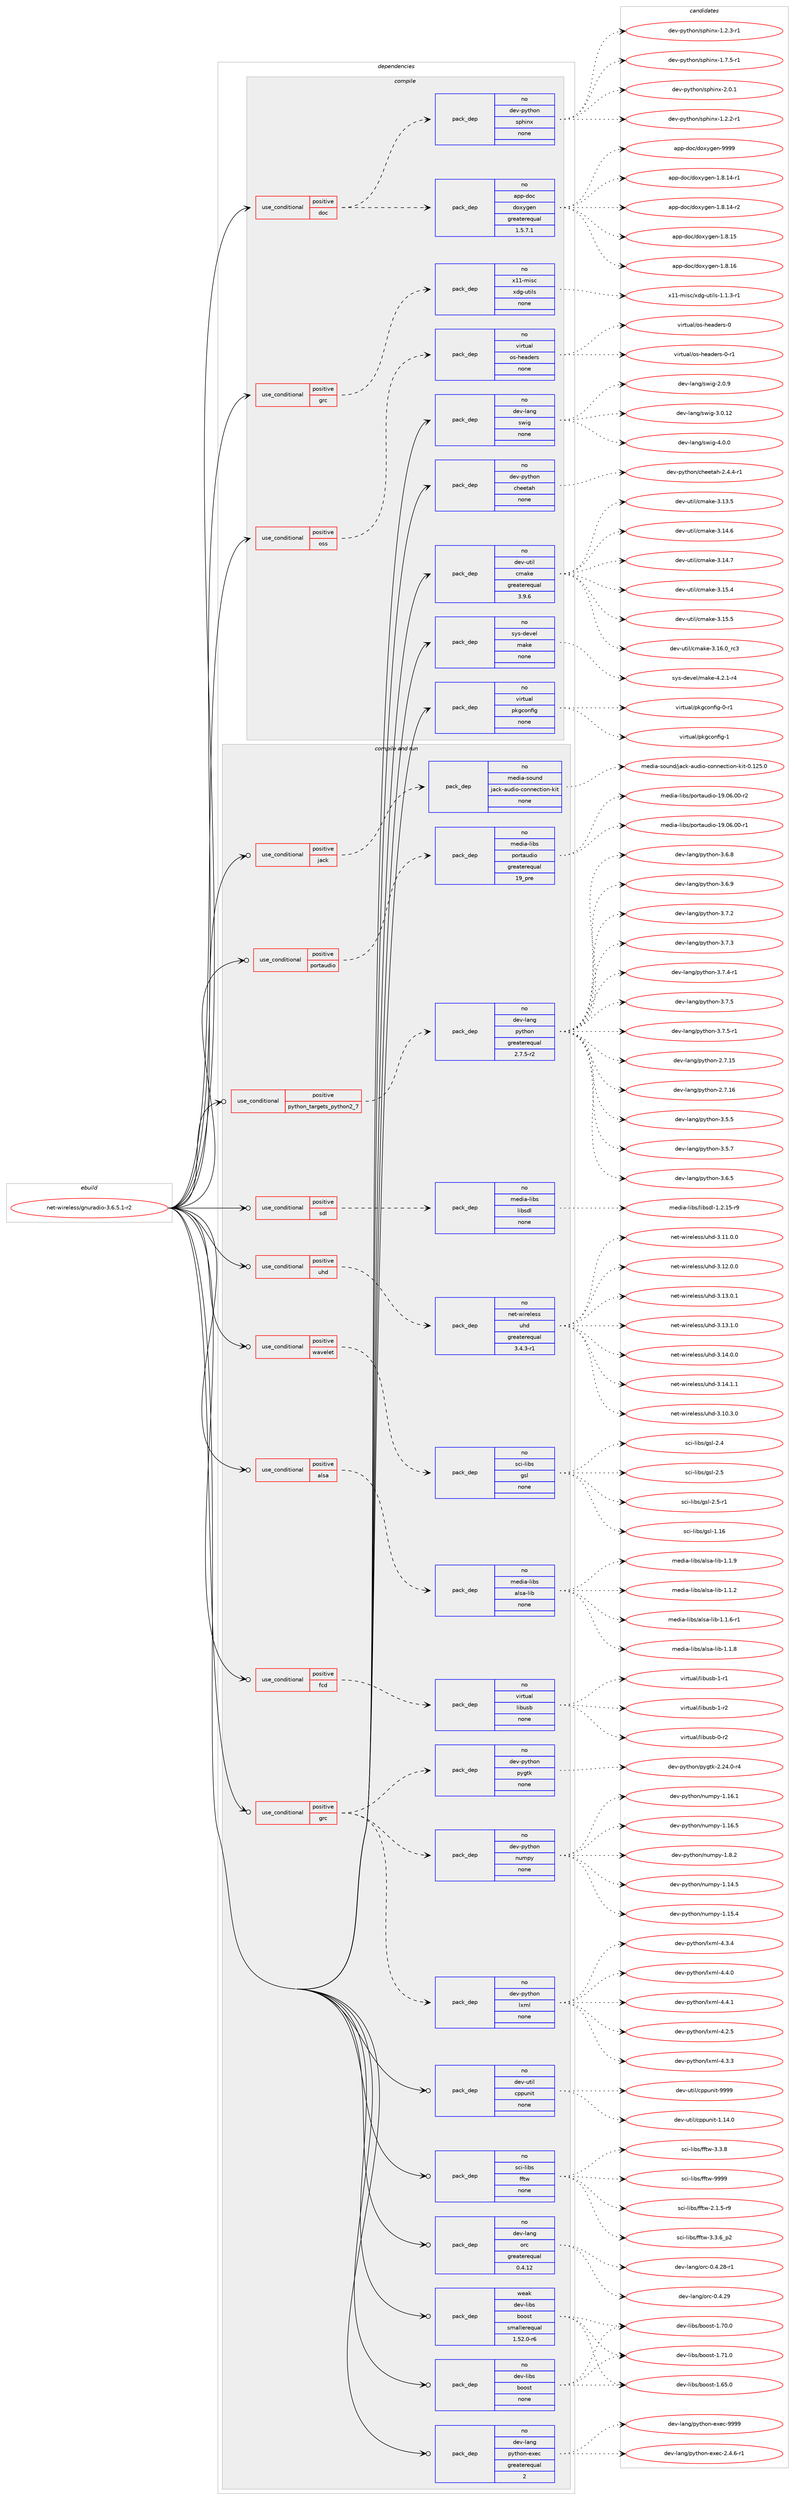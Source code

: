 digraph prolog {

# *************
# Graph options
# *************

newrank=true;
concentrate=true;
compound=true;
graph [rankdir=LR,fontname=Helvetica,fontsize=10,ranksep=1.5];#, ranksep=2.5, nodesep=0.2];
edge  [arrowhead=vee];
node  [fontname=Helvetica,fontsize=10];

# **********
# The ebuild
# **********

subgraph cluster_leftcol {
color=gray;
rank=same;
label=<<i>ebuild</i>>;
id [label="net-wireless/gnuradio-3.6.5.1-r2", color=red, width=4, href="../net-wireless/gnuradio-3.6.5.1-r2.svg"];
}

# ****************
# The dependencies
# ****************

subgraph cluster_midcol {
color=gray;
label=<<i>dependencies</i>>;
subgraph cluster_compile {
fillcolor="#eeeeee";
style=filled;
label=<<i>compile</i>>;
subgraph cond205879 {
dependency844081 [label=<<TABLE BORDER="0" CELLBORDER="1" CELLSPACING="0" CELLPADDING="4"><TR><TD ROWSPAN="3" CELLPADDING="10">use_conditional</TD></TR><TR><TD>positive</TD></TR><TR><TD>doc</TD></TR></TABLE>>, shape=none, color=red];
subgraph pack623292 {
dependency844082 [label=<<TABLE BORDER="0" CELLBORDER="1" CELLSPACING="0" CELLPADDING="4" WIDTH="220"><TR><TD ROWSPAN="6" CELLPADDING="30">pack_dep</TD></TR><TR><TD WIDTH="110">no</TD></TR><TR><TD>app-doc</TD></TR><TR><TD>doxygen</TD></TR><TR><TD>greaterequal</TD></TR><TR><TD>1.5.7.1</TD></TR></TABLE>>, shape=none, color=blue];
}
dependency844081:e -> dependency844082:w [weight=20,style="dashed",arrowhead="vee"];
subgraph pack623293 {
dependency844083 [label=<<TABLE BORDER="0" CELLBORDER="1" CELLSPACING="0" CELLPADDING="4" WIDTH="220"><TR><TD ROWSPAN="6" CELLPADDING="30">pack_dep</TD></TR><TR><TD WIDTH="110">no</TD></TR><TR><TD>dev-python</TD></TR><TR><TD>sphinx</TD></TR><TR><TD>none</TD></TR><TR><TD></TD></TR></TABLE>>, shape=none, color=blue];
}
dependency844081:e -> dependency844083:w [weight=20,style="dashed",arrowhead="vee"];
}
id:e -> dependency844081:w [weight=20,style="solid",arrowhead="vee"];
subgraph cond205880 {
dependency844084 [label=<<TABLE BORDER="0" CELLBORDER="1" CELLSPACING="0" CELLPADDING="4"><TR><TD ROWSPAN="3" CELLPADDING="10">use_conditional</TD></TR><TR><TD>positive</TD></TR><TR><TD>grc</TD></TR></TABLE>>, shape=none, color=red];
subgraph pack623294 {
dependency844085 [label=<<TABLE BORDER="0" CELLBORDER="1" CELLSPACING="0" CELLPADDING="4" WIDTH="220"><TR><TD ROWSPAN="6" CELLPADDING="30">pack_dep</TD></TR><TR><TD WIDTH="110">no</TD></TR><TR><TD>x11-misc</TD></TR><TR><TD>xdg-utils</TD></TR><TR><TD>none</TD></TR><TR><TD></TD></TR></TABLE>>, shape=none, color=blue];
}
dependency844084:e -> dependency844085:w [weight=20,style="dashed",arrowhead="vee"];
}
id:e -> dependency844084:w [weight=20,style="solid",arrowhead="vee"];
subgraph cond205881 {
dependency844086 [label=<<TABLE BORDER="0" CELLBORDER="1" CELLSPACING="0" CELLPADDING="4"><TR><TD ROWSPAN="3" CELLPADDING="10">use_conditional</TD></TR><TR><TD>positive</TD></TR><TR><TD>oss</TD></TR></TABLE>>, shape=none, color=red];
subgraph pack623295 {
dependency844087 [label=<<TABLE BORDER="0" CELLBORDER="1" CELLSPACING="0" CELLPADDING="4" WIDTH="220"><TR><TD ROWSPAN="6" CELLPADDING="30">pack_dep</TD></TR><TR><TD WIDTH="110">no</TD></TR><TR><TD>virtual</TD></TR><TR><TD>os-headers</TD></TR><TR><TD>none</TD></TR><TR><TD></TD></TR></TABLE>>, shape=none, color=blue];
}
dependency844086:e -> dependency844087:w [weight=20,style="dashed",arrowhead="vee"];
}
id:e -> dependency844086:w [weight=20,style="solid",arrowhead="vee"];
subgraph pack623296 {
dependency844088 [label=<<TABLE BORDER="0" CELLBORDER="1" CELLSPACING="0" CELLPADDING="4" WIDTH="220"><TR><TD ROWSPAN="6" CELLPADDING="30">pack_dep</TD></TR><TR><TD WIDTH="110">no</TD></TR><TR><TD>dev-lang</TD></TR><TR><TD>swig</TD></TR><TR><TD>none</TD></TR><TR><TD></TD></TR></TABLE>>, shape=none, color=blue];
}
id:e -> dependency844088:w [weight=20,style="solid",arrowhead="vee"];
subgraph pack623297 {
dependency844089 [label=<<TABLE BORDER="0" CELLBORDER="1" CELLSPACING="0" CELLPADDING="4" WIDTH="220"><TR><TD ROWSPAN="6" CELLPADDING="30">pack_dep</TD></TR><TR><TD WIDTH="110">no</TD></TR><TR><TD>dev-python</TD></TR><TR><TD>cheetah</TD></TR><TR><TD>none</TD></TR><TR><TD></TD></TR></TABLE>>, shape=none, color=blue];
}
id:e -> dependency844089:w [weight=20,style="solid",arrowhead="vee"];
subgraph pack623298 {
dependency844090 [label=<<TABLE BORDER="0" CELLBORDER="1" CELLSPACING="0" CELLPADDING="4" WIDTH="220"><TR><TD ROWSPAN="6" CELLPADDING="30">pack_dep</TD></TR><TR><TD WIDTH="110">no</TD></TR><TR><TD>dev-util</TD></TR><TR><TD>cmake</TD></TR><TR><TD>greaterequal</TD></TR><TR><TD>3.9.6</TD></TR></TABLE>>, shape=none, color=blue];
}
id:e -> dependency844090:w [weight=20,style="solid",arrowhead="vee"];
subgraph pack623299 {
dependency844091 [label=<<TABLE BORDER="0" CELLBORDER="1" CELLSPACING="0" CELLPADDING="4" WIDTH="220"><TR><TD ROWSPAN="6" CELLPADDING="30">pack_dep</TD></TR><TR><TD WIDTH="110">no</TD></TR><TR><TD>sys-devel</TD></TR><TR><TD>make</TD></TR><TR><TD>none</TD></TR><TR><TD></TD></TR></TABLE>>, shape=none, color=blue];
}
id:e -> dependency844091:w [weight=20,style="solid",arrowhead="vee"];
subgraph pack623300 {
dependency844092 [label=<<TABLE BORDER="0" CELLBORDER="1" CELLSPACING="0" CELLPADDING="4" WIDTH="220"><TR><TD ROWSPAN="6" CELLPADDING="30">pack_dep</TD></TR><TR><TD WIDTH="110">no</TD></TR><TR><TD>virtual</TD></TR><TR><TD>pkgconfig</TD></TR><TR><TD>none</TD></TR><TR><TD></TD></TR></TABLE>>, shape=none, color=blue];
}
id:e -> dependency844092:w [weight=20,style="solid",arrowhead="vee"];
}
subgraph cluster_compileandrun {
fillcolor="#eeeeee";
style=filled;
label=<<i>compile and run</i>>;
subgraph cond205882 {
dependency844093 [label=<<TABLE BORDER="0" CELLBORDER="1" CELLSPACING="0" CELLPADDING="4"><TR><TD ROWSPAN="3" CELLPADDING="10">use_conditional</TD></TR><TR><TD>positive</TD></TR><TR><TD>alsa</TD></TR></TABLE>>, shape=none, color=red];
subgraph pack623301 {
dependency844094 [label=<<TABLE BORDER="0" CELLBORDER="1" CELLSPACING="0" CELLPADDING="4" WIDTH="220"><TR><TD ROWSPAN="6" CELLPADDING="30">pack_dep</TD></TR><TR><TD WIDTH="110">no</TD></TR><TR><TD>media-libs</TD></TR><TR><TD>alsa-lib</TD></TR><TR><TD>none</TD></TR><TR><TD></TD></TR></TABLE>>, shape=none, color=blue];
}
dependency844093:e -> dependency844094:w [weight=20,style="dashed",arrowhead="vee"];
}
id:e -> dependency844093:w [weight=20,style="solid",arrowhead="odotvee"];
subgraph cond205883 {
dependency844095 [label=<<TABLE BORDER="0" CELLBORDER="1" CELLSPACING="0" CELLPADDING="4"><TR><TD ROWSPAN="3" CELLPADDING="10">use_conditional</TD></TR><TR><TD>positive</TD></TR><TR><TD>fcd</TD></TR></TABLE>>, shape=none, color=red];
subgraph pack623302 {
dependency844096 [label=<<TABLE BORDER="0" CELLBORDER="1" CELLSPACING="0" CELLPADDING="4" WIDTH="220"><TR><TD ROWSPAN="6" CELLPADDING="30">pack_dep</TD></TR><TR><TD WIDTH="110">no</TD></TR><TR><TD>virtual</TD></TR><TR><TD>libusb</TD></TR><TR><TD>none</TD></TR><TR><TD></TD></TR></TABLE>>, shape=none, color=blue];
}
dependency844095:e -> dependency844096:w [weight=20,style="dashed",arrowhead="vee"];
}
id:e -> dependency844095:w [weight=20,style="solid",arrowhead="odotvee"];
subgraph cond205884 {
dependency844097 [label=<<TABLE BORDER="0" CELLBORDER="1" CELLSPACING="0" CELLPADDING="4"><TR><TD ROWSPAN="3" CELLPADDING="10">use_conditional</TD></TR><TR><TD>positive</TD></TR><TR><TD>grc</TD></TR></TABLE>>, shape=none, color=red];
subgraph pack623303 {
dependency844098 [label=<<TABLE BORDER="0" CELLBORDER="1" CELLSPACING="0" CELLPADDING="4" WIDTH="220"><TR><TD ROWSPAN="6" CELLPADDING="30">pack_dep</TD></TR><TR><TD WIDTH="110">no</TD></TR><TR><TD>dev-python</TD></TR><TR><TD>lxml</TD></TR><TR><TD>none</TD></TR><TR><TD></TD></TR></TABLE>>, shape=none, color=blue];
}
dependency844097:e -> dependency844098:w [weight=20,style="dashed",arrowhead="vee"];
subgraph pack623304 {
dependency844099 [label=<<TABLE BORDER="0" CELLBORDER="1" CELLSPACING="0" CELLPADDING="4" WIDTH="220"><TR><TD ROWSPAN="6" CELLPADDING="30">pack_dep</TD></TR><TR><TD WIDTH="110">no</TD></TR><TR><TD>dev-python</TD></TR><TR><TD>numpy</TD></TR><TR><TD>none</TD></TR><TR><TD></TD></TR></TABLE>>, shape=none, color=blue];
}
dependency844097:e -> dependency844099:w [weight=20,style="dashed",arrowhead="vee"];
subgraph pack623305 {
dependency844100 [label=<<TABLE BORDER="0" CELLBORDER="1" CELLSPACING="0" CELLPADDING="4" WIDTH="220"><TR><TD ROWSPAN="6" CELLPADDING="30">pack_dep</TD></TR><TR><TD WIDTH="110">no</TD></TR><TR><TD>dev-python</TD></TR><TR><TD>pygtk</TD></TR><TR><TD>none</TD></TR><TR><TD></TD></TR></TABLE>>, shape=none, color=blue];
}
dependency844097:e -> dependency844100:w [weight=20,style="dashed",arrowhead="vee"];
}
id:e -> dependency844097:w [weight=20,style="solid",arrowhead="odotvee"];
subgraph cond205885 {
dependency844101 [label=<<TABLE BORDER="0" CELLBORDER="1" CELLSPACING="0" CELLPADDING="4"><TR><TD ROWSPAN="3" CELLPADDING="10">use_conditional</TD></TR><TR><TD>positive</TD></TR><TR><TD>jack</TD></TR></TABLE>>, shape=none, color=red];
subgraph pack623306 {
dependency844102 [label=<<TABLE BORDER="0" CELLBORDER="1" CELLSPACING="0" CELLPADDING="4" WIDTH="220"><TR><TD ROWSPAN="6" CELLPADDING="30">pack_dep</TD></TR><TR><TD WIDTH="110">no</TD></TR><TR><TD>media-sound</TD></TR><TR><TD>jack-audio-connection-kit</TD></TR><TR><TD>none</TD></TR><TR><TD></TD></TR></TABLE>>, shape=none, color=blue];
}
dependency844101:e -> dependency844102:w [weight=20,style="dashed",arrowhead="vee"];
}
id:e -> dependency844101:w [weight=20,style="solid",arrowhead="odotvee"];
subgraph cond205886 {
dependency844103 [label=<<TABLE BORDER="0" CELLBORDER="1" CELLSPACING="0" CELLPADDING="4"><TR><TD ROWSPAN="3" CELLPADDING="10">use_conditional</TD></TR><TR><TD>positive</TD></TR><TR><TD>portaudio</TD></TR></TABLE>>, shape=none, color=red];
subgraph pack623307 {
dependency844104 [label=<<TABLE BORDER="0" CELLBORDER="1" CELLSPACING="0" CELLPADDING="4" WIDTH="220"><TR><TD ROWSPAN="6" CELLPADDING="30">pack_dep</TD></TR><TR><TD WIDTH="110">no</TD></TR><TR><TD>media-libs</TD></TR><TR><TD>portaudio</TD></TR><TR><TD>greaterequal</TD></TR><TR><TD>19_pre</TD></TR></TABLE>>, shape=none, color=blue];
}
dependency844103:e -> dependency844104:w [weight=20,style="dashed",arrowhead="vee"];
}
id:e -> dependency844103:w [weight=20,style="solid",arrowhead="odotvee"];
subgraph cond205887 {
dependency844105 [label=<<TABLE BORDER="0" CELLBORDER="1" CELLSPACING="0" CELLPADDING="4"><TR><TD ROWSPAN="3" CELLPADDING="10">use_conditional</TD></TR><TR><TD>positive</TD></TR><TR><TD>python_targets_python2_7</TD></TR></TABLE>>, shape=none, color=red];
subgraph pack623308 {
dependency844106 [label=<<TABLE BORDER="0" CELLBORDER="1" CELLSPACING="0" CELLPADDING="4" WIDTH="220"><TR><TD ROWSPAN="6" CELLPADDING="30">pack_dep</TD></TR><TR><TD WIDTH="110">no</TD></TR><TR><TD>dev-lang</TD></TR><TR><TD>python</TD></TR><TR><TD>greaterequal</TD></TR><TR><TD>2.7.5-r2</TD></TR></TABLE>>, shape=none, color=blue];
}
dependency844105:e -> dependency844106:w [weight=20,style="dashed",arrowhead="vee"];
}
id:e -> dependency844105:w [weight=20,style="solid",arrowhead="odotvee"];
subgraph cond205888 {
dependency844107 [label=<<TABLE BORDER="0" CELLBORDER="1" CELLSPACING="0" CELLPADDING="4"><TR><TD ROWSPAN="3" CELLPADDING="10">use_conditional</TD></TR><TR><TD>positive</TD></TR><TR><TD>sdl</TD></TR></TABLE>>, shape=none, color=red];
subgraph pack623309 {
dependency844108 [label=<<TABLE BORDER="0" CELLBORDER="1" CELLSPACING="0" CELLPADDING="4" WIDTH="220"><TR><TD ROWSPAN="6" CELLPADDING="30">pack_dep</TD></TR><TR><TD WIDTH="110">no</TD></TR><TR><TD>media-libs</TD></TR><TR><TD>libsdl</TD></TR><TR><TD>none</TD></TR><TR><TD></TD></TR></TABLE>>, shape=none, color=blue];
}
dependency844107:e -> dependency844108:w [weight=20,style="dashed",arrowhead="vee"];
}
id:e -> dependency844107:w [weight=20,style="solid",arrowhead="odotvee"];
subgraph cond205889 {
dependency844109 [label=<<TABLE BORDER="0" CELLBORDER="1" CELLSPACING="0" CELLPADDING="4"><TR><TD ROWSPAN="3" CELLPADDING="10">use_conditional</TD></TR><TR><TD>positive</TD></TR><TR><TD>uhd</TD></TR></TABLE>>, shape=none, color=red];
subgraph pack623310 {
dependency844110 [label=<<TABLE BORDER="0" CELLBORDER="1" CELLSPACING="0" CELLPADDING="4" WIDTH="220"><TR><TD ROWSPAN="6" CELLPADDING="30">pack_dep</TD></TR><TR><TD WIDTH="110">no</TD></TR><TR><TD>net-wireless</TD></TR><TR><TD>uhd</TD></TR><TR><TD>greaterequal</TD></TR><TR><TD>3.4.3-r1</TD></TR></TABLE>>, shape=none, color=blue];
}
dependency844109:e -> dependency844110:w [weight=20,style="dashed",arrowhead="vee"];
}
id:e -> dependency844109:w [weight=20,style="solid",arrowhead="odotvee"];
subgraph cond205890 {
dependency844111 [label=<<TABLE BORDER="0" CELLBORDER="1" CELLSPACING="0" CELLPADDING="4"><TR><TD ROWSPAN="3" CELLPADDING="10">use_conditional</TD></TR><TR><TD>positive</TD></TR><TR><TD>wavelet</TD></TR></TABLE>>, shape=none, color=red];
subgraph pack623311 {
dependency844112 [label=<<TABLE BORDER="0" CELLBORDER="1" CELLSPACING="0" CELLPADDING="4" WIDTH="220"><TR><TD ROWSPAN="6" CELLPADDING="30">pack_dep</TD></TR><TR><TD WIDTH="110">no</TD></TR><TR><TD>sci-libs</TD></TR><TR><TD>gsl</TD></TR><TR><TD>none</TD></TR><TR><TD></TD></TR></TABLE>>, shape=none, color=blue];
}
dependency844111:e -> dependency844112:w [weight=20,style="dashed",arrowhead="vee"];
}
id:e -> dependency844111:w [weight=20,style="solid",arrowhead="odotvee"];
subgraph pack623312 {
dependency844113 [label=<<TABLE BORDER="0" CELLBORDER="1" CELLSPACING="0" CELLPADDING="4" WIDTH="220"><TR><TD ROWSPAN="6" CELLPADDING="30">pack_dep</TD></TR><TR><TD WIDTH="110">no</TD></TR><TR><TD>dev-lang</TD></TR><TR><TD>orc</TD></TR><TR><TD>greaterequal</TD></TR><TR><TD>0.4.12</TD></TR></TABLE>>, shape=none, color=blue];
}
id:e -> dependency844113:w [weight=20,style="solid",arrowhead="odotvee"];
subgraph pack623313 {
dependency844114 [label=<<TABLE BORDER="0" CELLBORDER="1" CELLSPACING="0" CELLPADDING="4" WIDTH="220"><TR><TD ROWSPAN="6" CELLPADDING="30">pack_dep</TD></TR><TR><TD WIDTH="110">no</TD></TR><TR><TD>dev-lang</TD></TR><TR><TD>python-exec</TD></TR><TR><TD>greaterequal</TD></TR><TR><TD>2</TD></TR></TABLE>>, shape=none, color=blue];
}
id:e -> dependency844114:w [weight=20,style="solid",arrowhead="odotvee"];
subgraph pack623314 {
dependency844115 [label=<<TABLE BORDER="0" CELLBORDER="1" CELLSPACING="0" CELLPADDING="4" WIDTH="220"><TR><TD ROWSPAN="6" CELLPADDING="30">pack_dep</TD></TR><TR><TD WIDTH="110">no</TD></TR><TR><TD>dev-libs</TD></TR><TR><TD>boost</TD></TR><TR><TD>none</TD></TR><TR><TD></TD></TR></TABLE>>, shape=none, color=blue];
}
id:e -> dependency844115:w [weight=20,style="solid",arrowhead="odotvee"];
subgraph pack623315 {
dependency844116 [label=<<TABLE BORDER="0" CELLBORDER="1" CELLSPACING="0" CELLPADDING="4" WIDTH="220"><TR><TD ROWSPAN="6" CELLPADDING="30">pack_dep</TD></TR><TR><TD WIDTH="110">no</TD></TR><TR><TD>dev-util</TD></TR><TR><TD>cppunit</TD></TR><TR><TD>none</TD></TR><TR><TD></TD></TR></TABLE>>, shape=none, color=blue];
}
id:e -> dependency844116:w [weight=20,style="solid",arrowhead="odotvee"];
subgraph pack623316 {
dependency844117 [label=<<TABLE BORDER="0" CELLBORDER="1" CELLSPACING="0" CELLPADDING="4" WIDTH="220"><TR><TD ROWSPAN="6" CELLPADDING="30">pack_dep</TD></TR><TR><TD WIDTH="110">no</TD></TR><TR><TD>sci-libs</TD></TR><TR><TD>fftw</TD></TR><TR><TD>none</TD></TR><TR><TD></TD></TR></TABLE>>, shape=none, color=blue];
}
id:e -> dependency844117:w [weight=20,style="solid",arrowhead="odotvee"];
subgraph pack623317 {
dependency844118 [label=<<TABLE BORDER="0" CELLBORDER="1" CELLSPACING="0" CELLPADDING="4" WIDTH="220"><TR><TD ROWSPAN="6" CELLPADDING="30">pack_dep</TD></TR><TR><TD WIDTH="110">weak</TD></TR><TR><TD>dev-libs</TD></TR><TR><TD>boost</TD></TR><TR><TD>smallerequal</TD></TR><TR><TD>1.52.0-r6</TD></TR></TABLE>>, shape=none, color=blue];
}
id:e -> dependency844118:w [weight=20,style="solid",arrowhead="odotvee"];
}
subgraph cluster_run {
fillcolor="#eeeeee";
style=filled;
label=<<i>run</i>>;
}
}

# **************
# The candidates
# **************

subgraph cluster_choices {
rank=same;
color=gray;
label=<<i>candidates</i>>;

subgraph choice623292 {
color=black;
nodesep=1;
choice97112112451001119947100111120121103101110454946564649524511449 [label="app-doc/doxygen-1.8.14-r1", color=red, width=4,href="../app-doc/doxygen-1.8.14-r1.svg"];
choice97112112451001119947100111120121103101110454946564649524511450 [label="app-doc/doxygen-1.8.14-r2", color=red, width=4,href="../app-doc/doxygen-1.8.14-r2.svg"];
choice9711211245100111994710011112012110310111045494656464953 [label="app-doc/doxygen-1.8.15", color=red, width=4,href="../app-doc/doxygen-1.8.15.svg"];
choice9711211245100111994710011112012110310111045494656464954 [label="app-doc/doxygen-1.8.16", color=red, width=4,href="../app-doc/doxygen-1.8.16.svg"];
choice971121124510011199471001111201211031011104557575757 [label="app-doc/doxygen-9999", color=red, width=4,href="../app-doc/doxygen-9999.svg"];
dependency844082:e -> choice97112112451001119947100111120121103101110454946564649524511449:w [style=dotted,weight="100"];
dependency844082:e -> choice97112112451001119947100111120121103101110454946564649524511450:w [style=dotted,weight="100"];
dependency844082:e -> choice9711211245100111994710011112012110310111045494656464953:w [style=dotted,weight="100"];
dependency844082:e -> choice9711211245100111994710011112012110310111045494656464954:w [style=dotted,weight="100"];
dependency844082:e -> choice971121124510011199471001111201211031011104557575757:w [style=dotted,weight="100"];
}
subgraph choice623293 {
color=black;
nodesep=1;
choice10010111845112121116104111110471151121041051101204549465046504511449 [label="dev-python/sphinx-1.2.2-r1", color=red, width=4,href="../dev-python/sphinx-1.2.2-r1.svg"];
choice10010111845112121116104111110471151121041051101204549465046514511449 [label="dev-python/sphinx-1.2.3-r1", color=red, width=4,href="../dev-python/sphinx-1.2.3-r1.svg"];
choice10010111845112121116104111110471151121041051101204549465546534511449 [label="dev-python/sphinx-1.7.5-r1", color=red, width=4,href="../dev-python/sphinx-1.7.5-r1.svg"];
choice1001011184511212111610411111047115112104105110120455046484649 [label="dev-python/sphinx-2.0.1", color=red, width=4,href="../dev-python/sphinx-2.0.1.svg"];
dependency844083:e -> choice10010111845112121116104111110471151121041051101204549465046504511449:w [style=dotted,weight="100"];
dependency844083:e -> choice10010111845112121116104111110471151121041051101204549465046514511449:w [style=dotted,weight="100"];
dependency844083:e -> choice10010111845112121116104111110471151121041051101204549465546534511449:w [style=dotted,weight="100"];
dependency844083:e -> choice1001011184511212111610411111047115112104105110120455046484649:w [style=dotted,weight="100"];
}
subgraph choice623294 {
color=black;
nodesep=1;
choice1204949451091051159947120100103451171161051081154549464946514511449 [label="x11-misc/xdg-utils-1.1.3-r1", color=red, width=4,href="../x11-misc/xdg-utils-1.1.3-r1.svg"];
dependency844085:e -> choice1204949451091051159947120100103451171161051081154549464946514511449:w [style=dotted,weight="100"];
}
subgraph choice623295 {
color=black;
nodesep=1;
choice118105114116117971084711111545104101971001011141154548 [label="virtual/os-headers-0", color=red, width=4,href="../virtual/os-headers-0.svg"];
choice1181051141161179710847111115451041019710010111411545484511449 [label="virtual/os-headers-0-r1", color=red, width=4,href="../virtual/os-headers-0-r1.svg"];
dependency844087:e -> choice118105114116117971084711111545104101971001011141154548:w [style=dotted,weight="100"];
dependency844087:e -> choice1181051141161179710847111115451041019710010111411545484511449:w [style=dotted,weight="100"];
}
subgraph choice623296 {
color=black;
nodesep=1;
choice100101118451089711010347115119105103455046484657 [label="dev-lang/swig-2.0.9", color=red, width=4,href="../dev-lang/swig-2.0.9.svg"];
choice10010111845108971101034711511910510345514648464950 [label="dev-lang/swig-3.0.12", color=red, width=4,href="../dev-lang/swig-3.0.12.svg"];
choice100101118451089711010347115119105103455246484648 [label="dev-lang/swig-4.0.0", color=red, width=4,href="../dev-lang/swig-4.0.0.svg"];
dependency844088:e -> choice100101118451089711010347115119105103455046484657:w [style=dotted,weight="100"];
dependency844088:e -> choice10010111845108971101034711511910510345514648464950:w [style=dotted,weight="100"];
dependency844088:e -> choice100101118451089711010347115119105103455246484648:w [style=dotted,weight="100"];
}
subgraph choice623297 {
color=black;
nodesep=1;
choice100101118451121211161041111104799104101101116971044550465246524511449 [label="dev-python/cheetah-2.4.4-r1", color=red, width=4,href="../dev-python/cheetah-2.4.4-r1.svg"];
dependency844089:e -> choice100101118451121211161041111104799104101101116971044550465246524511449:w [style=dotted,weight="100"];
}
subgraph choice623298 {
color=black;
nodesep=1;
choice1001011184511711610510847991099710710145514649514653 [label="dev-util/cmake-3.13.5", color=red, width=4,href="../dev-util/cmake-3.13.5.svg"];
choice1001011184511711610510847991099710710145514649524654 [label="dev-util/cmake-3.14.6", color=red, width=4,href="../dev-util/cmake-3.14.6.svg"];
choice1001011184511711610510847991099710710145514649524655 [label="dev-util/cmake-3.14.7", color=red, width=4,href="../dev-util/cmake-3.14.7.svg"];
choice1001011184511711610510847991099710710145514649534652 [label="dev-util/cmake-3.15.4", color=red, width=4,href="../dev-util/cmake-3.15.4.svg"];
choice1001011184511711610510847991099710710145514649534653 [label="dev-util/cmake-3.15.5", color=red, width=4,href="../dev-util/cmake-3.15.5.svg"];
choice1001011184511711610510847991099710710145514649544648951149951 [label="dev-util/cmake-3.16.0_rc3", color=red, width=4,href="../dev-util/cmake-3.16.0_rc3.svg"];
dependency844090:e -> choice1001011184511711610510847991099710710145514649514653:w [style=dotted,weight="100"];
dependency844090:e -> choice1001011184511711610510847991099710710145514649524654:w [style=dotted,weight="100"];
dependency844090:e -> choice1001011184511711610510847991099710710145514649524655:w [style=dotted,weight="100"];
dependency844090:e -> choice1001011184511711610510847991099710710145514649534652:w [style=dotted,weight="100"];
dependency844090:e -> choice1001011184511711610510847991099710710145514649534653:w [style=dotted,weight="100"];
dependency844090:e -> choice1001011184511711610510847991099710710145514649544648951149951:w [style=dotted,weight="100"];
}
subgraph choice623299 {
color=black;
nodesep=1;
choice1151211154510010111810110847109971071014552465046494511452 [label="sys-devel/make-4.2.1-r4", color=red, width=4,href="../sys-devel/make-4.2.1-r4.svg"];
dependency844091:e -> choice1151211154510010111810110847109971071014552465046494511452:w [style=dotted,weight="100"];
}
subgraph choice623300 {
color=black;
nodesep=1;
choice11810511411611797108471121071039911111010210510345484511449 [label="virtual/pkgconfig-0-r1", color=red, width=4,href="../virtual/pkgconfig-0-r1.svg"];
choice1181051141161179710847112107103991111101021051034549 [label="virtual/pkgconfig-1", color=red, width=4,href="../virtual/pkgconfig-1.svg"];
dependency844092:e -> choice11810511411611797108471121071039911111010210510345484511449:w [style=dotted,weight="100"];
dependency844092:e -> choice1181051141161179710847112107103991111101021051034549:w [style=dotted,weight="100"];
}
subgraph choice623301 {
color=black;
nodesep=1;
choice1091011001059745108105981154797108115974510810598454946494650 [label="media-libs/alsa-lib-1.1.2", color=red, width=4,href="../media-libs/alsa-lib-1.1.2.svg"];
choice10910110010597451081059811547971081159745108105984549464946544511449 [label="media-libs/alsa-lib-1.1.6-r1", color=red, width=4,href="../media-libs/alsa-lib-1.1.6-r1.svg"];
choice1091011001059745108105981154797108115974510810598454946494656 [label="media-libs/alsa-lib-1.1.8", color=red, width=4,href="../media-libs/alsa-lib-1.1.8.svg"];
choice1091011001059745108105981154797108115974510810598454946494657 [label="media-libs/alsa-lib-1.1.9", color=red, width=4,href="../media-libs/alsa-lib-1.1.9.svg"];
dependency844094:e -> choice1091011001059745108105981154797108115974510810598454946494650:w [style=dotted,weight="100"];
dependency844094:e -> choice10910110010597451081059811547971081159745108105984549464946544511449:w [style=dotted,weight="100"];
dependency844094:e -> choice1091011001059745108105981154797108115974510810598454946494656:w [style=dotted,weight="100"];
dependency844094:e -> choice1091011001059745108105981154797108115974510810598454946494657:w [style=dotted,weight="100"];
}
subgraph choice623302 {
color=black;
nodesep=1;
choice1181051141161179710847108105981171159845484511450 [label="virtual/libusb-0-r2", color=red, width=4,href="../virtual/libusb-0-r2.svg"];
choice1181051141161179710847108105981171159845494511449 [label="virtual/libusb-1-r1", color=red, width=4,href="../virtual/libusb-1-r1.svg"];
choice1181051141161179710847108105981171159845494511450 [label="virtual/libusb-1-r2", color=red, width=4,href="../virtual/libusb-1-r2.svg"];
dependency844096:e -> choice1181051141161179710847108105981171159845484511450:w [style=dotted,weight="100"];
dependency844096:e -> choice1181051141161179710847108105981171159845494511449:w [style=dotted,weight="100"];
dependency844096:e -> choice1181051141161179710847108105981171159845494511450:w [style=dotted,weight="100"];
}
subgraph choice623303 {
color=black;
nodesep=1;
choice1001011184511212111610411111047108120109108455246504653 [label="dev-python/lxml-4.2.5", color=red, width=4,href="../dev-python/lxml-4.2.5.svg"];
choice1001011184511212111610411111047108120109108455246514651 [label="dev-python/lxml-4.3.3", color=red, width=4,href="../dev-python/lxml-4.3.3.svg"];
choice1001011184511212111610411111047108120109108455246514652 [label="dev-python/lxml-4.3.4", color=red, width=4,href="../dev-python/lxml-4.3.4.svg"];
choice1001011184511212111610411111047108120109108455246524648 [label="dev-python/lxml-4.4.0", color=red, width=4,href="../dev-python/lxml-4.4.0.svg"];
choice1001011184511212111610411111047108120109108455246524649 [label="dev-python/lxml-4.4.1", color=red, width=4,href="../dev-python/lxml-4.4.1.svg"];
dependency844098:e -> choice1001011184511212111610411111047108120109108455246504653:w [style=dotted,weight="100"];
dependency844098:e -> choice1001011184511212111610411111047108120109108455246514651:w [style=dotted,weight="100"];
dependency844098:e -> choice1001011184511212111610411111047108120109108455246514652:w [style=dotted,weight="100"];
dependency844098:e -> choice1001011184511212111610411111047108120109108455246524648:w [style=dotted,weight="100"];
dependency844098:e -> choice1001011184511212111610411111047108120109108455246524649:w [style=dotted,weight="100"];
}
subgraph choice623304 {
color=black;
nodesep=1;
choice100101118451121211161041111104711011710911212145494649524653 [label="dev-python/numpy-1.14.5", color=red, width=4,href="../dev-python/numpy-1.14.5.svg"];
choice100101118451121211161041111104711011710911212145494649534652 [label="dev-python/numpy-1.15.4", color=red, width=4,href="../dev-python/numpy-1.15.4.svg"];
choice100101118451121211161041111104711011710911212145494649544649 [label="dev-python/numpy-1.16.1", color=red, width=4,href="../dev-python/numpy-1.16.1.svg"];
choice100101118451121211161041111104711011710911212145494649544653 [label="dev-python/numpy-1.16.5", color=red, width=4,href="../dev-python/numpy-1.16.5.svg"];
choice1001011184511212111610411111047110117109112121454946564650 [label="dev-python/numpy-1.8.2", color=red, width=4,href="../dev-python/numpy-1.8.2.svg"];
dependency844099:e -> choice100101118451121211161041111104711011710911212145494649524653:w [style=dotted,weight="100"];
dependency844099:e -> choice100101118451121211161041111104711011710911212145494649534652:w [style=dotted,weight="100"];
dependency844099:e -> choice100101118451121211161041111104711011710911212145494649544649:w [style=dotted,weight="100"];
dependency844099:e -> choice100101118451121211161041111104711011710911212145494649544653:w [style=dotted,weight="100"];
dependency844099:e -> choice1001011184511212111610411111047110117109112121454946564650:w [style=dotted,weight="100"];
}
subgraph choice623305 {
color=black;
nodesep=1;
choice1001011184511212111610411111047112121103116107455046505246484511452 [label="dev-python/pygtk-2.24.0-r4", color=red, width=4,href="../dev-python/pygtk-2.24.0-r4.svg"];
dependency844100:e -> choice1001011184511212111610411111047112121103116107455046505246484511452:w [style=dotted,weight="100"];
}
subgraph choice623306 {
color=black;
nodesep=1;
choice10910110010597451151111171101004710697991074597117100105111459911111011010199116105111110451071051164548464950534648 [label="media-sound/jack-audio-connection-kit-0.125.0", color=red, width=4,href="../media-sound/jack-audio-connection-kit-0.125.0.svg"];
dependency844102:e -> choice10910110010597451151111171101004710697991074597117100105111459911111011010199116105111110451071051164548464950534648:w [style=dotted,weight="100"];
}
subgraph choice623307 {
color=black;
nodesep=1;
choice10910110010597451081059811547112111114116971171001051114549574648544648484511449 [label="media-libs/portaudio-19.06.00-r1", color=red, width=4,href="../media-libs/portaudio-19.06.00-r1.svg"];
choice10910110010597451081059811547112111114116971171001051114549574648544648484511450 [label="media-libs/portaudio-19.06.00-r2", color=red, width=4,href="../media-libs/portaudio-19.06.00-r2.svg"];
dependency844104:e -> choice10910110010597451081059811547112111114116971171001051114549574648544648484511449:w [style=dotted,weight="100"];
dependency844104:e -> choice10910110010597451081059811547112111114116971171001051114549574648544648484511450:w [style=dotted,weight="100"];
}
subgraph choice623308 {
color=black;
nodesep=1;
choice10010111845108971101034711212111610411111045504655464953 [label="dev-lang/python-2.7.15", color=red, width=4,href="../dev-lang/python-2.7.15.svg"];
choice10010111845108971101034711212111610411111045504655464954 [label="dev-lang/python-2.7.16", color=red, width=4,href="../dev-lang/python-2.7.16.svg"];
choice100101118451089711010347112121116104111110455146534653 [label="dev-lang/python-3.5.5", color=red, width=4,href="../dev-lang/python-3.5.5.svg"];
choice100101118451089711010347112121116104111110455146534655 [label="dev-lang/python-3.5.7", color=red, width=4,href="../dev-lang/python-3.5.7.svg"];
choice100101118451089711010347112121116104111110455146544653 [label="dev-lang/python-3.6.5", color=red, width=4,href="../dev-lang/python-3.6.5.svg"];
choice100101118451089711010347112121116104111110455146544656 [label="dev-lang/python-3.6.8", color=red, width=4,href="../dev-lang/python-3.6.8.svg"];
choice100101118451089711010347112121116104111110455146544657 [label="dev-lang/python-3.6.9", color=red, width=4,href="../dev-lang/python-3.6.9.svg"];
choice100101118451089711010347112121116104111110455146554650 [label="dev-lang/python-3.7.2", color=red, width=4,href="../dev-lang/python-3.7.2.svg"];
choice100101118451089711010347112121116104111110455146554651 [label="dev-lang/python-3.7.3", color=red, width=4,href="../dev-lang/python-3.7.3.svg"];
choice1001011184510897110103471121211161041111104551465546524511449 [label="dev-lang/python-3.7.4-r1", color=red, width=4,href="../dev-lang/python-3.7.4-r1.svg"];
choice100101118451089711010347112121116104111110455146554653 [label="dev-lang/python-3.7.5", color=red, width=4,href="../dev-lang/python-3.7.5.svg"];
choice1001011184510897110103471121211161041111104551465546534511449 [label="dev-lang/python-3.7.5-r1", color=red, width=4,href="../dev-lang/python-3.7.5-r1.svg"];
dependency844106:e -> choice10010111845108971101034711212111610411111045504655464953:w [style=dotted,weight="100"];
dependency844106:e -> choice10010111845108971101034711212111610411111045504655464954:w [style=dotted,weight="100"];
dependency844106:e -> choice100101118451089711010347112121116104111110455146534653:w [style=dotted,weight="100"];
dependency844106:e -> choice100101118451089711010347112121116104111110455146534655:w [style=dotted,weight="100"];
dependency844106:e -> choice100101118451089711010347112121116104111110455146544653:w [style=dotted,weight="100"];
dependency844106:e -> choice100101118451089711010347112121116104111110455146544656:w [style=dotted,weight="100"];
dependency844106:e -> choice100101118451089711010347112121116104111110455146544657:w [style=dotted,weight="100"];
dependency844106:e -> choice100101118451089711010347112121116104111110455146554650:w [style=dotted,weight="100"];
dependency844106:e -> choice100101118451089711010347112121116104111110455146554651:w [style=dotted,weight="100"];
dependency844106:e -> choice1001011184510897110103471121211161041111104551465546524511449:w [style=dotted,weight="100"];
dependency844106:e -> choice100101118451089711010347112121116104111110455146554653:w [style=dotted,weight="100"];
dependency844106:e -> choice1001011184510897110103471121211161041111104551465546534511449:w [style=dotted,weight="100"];
}
subgraph choice623309 {
color=black;
nodesep=1;
choice1091011001059745108105981154710810598115100108454946504649534511457 [label="media-libs/libsdl-1.2.15-r9", color=red, width=4,href="../media-libs/libsdl-1.2.15-r9.svg"];
dependency844108:e -> choice1091011001059745108105981154710810598115100108454946504649534511457:w [style=dotted,weight="100"];
}
subgraph choice623310 {
color=black;
nodesep=1;
choice1101011164511910511410110810111511547117104100455146494846514648 [label="net-wireless/uhd-3.10.3.0", color=red, width=4,href="../net-wireless/uhd-3.10.3.0.svg"];
choice1101011164511910511410110810111511547117104100455146494946484648 [label="net-wireless/uhd-3.11.0.0", color=red, width=4,href="../net-wireless/uhd-3.11.0.0.svg"];
choice1101011164511910511410110810111511547117104100455146495046484648 [label="net-wireless/uhd-3.12.0.0", color=red, width=4,href="../net-wireless/uhd-3.12.0.0.svg"];
choice1101011164511910511410110810111511547117104100455146495146484649 [label="net-wireless/uhd-3.13.0.1", color=red, width=4,href="../net-wireless/uhd-3.13.0.1.svg"];
choice1101011164511910511410110810111511547117104100455146495146494648 [label="net-wireless/uhd-3.13.1.0", color=red, width=4,href="../net-wireless/uhd-3.13.1.0.svg"];
choice1101011164511910511410110810111511547117104100455146495246484648 [label="net-wireless/uhd-3.14.0.0", color=red, width=4,href="../net-wireless/uhd-3.14.0.0.svg"];
choice1101011164511910511410110810111511547117104100455146495246494649 [label="net-wireless/uhd-3.14.1.1", color=red, width=4,href="../net-wireless/uhd-3.14.1.1.svg"];
dependency844110:e -> choice1101011164511910511410110810111511547117104100455146494846514648:w [style=dotted,weight="100"];
dependency844110:e -> choice1101011164511910511410110810111511547117104100455146494946484648:w [style=dotted,weight="100"];
dependency844110:e -> choice1101011164511910511410110810111511547117104100455146495046484648:w [style=dotted,weight="100"];
dependency844110:e -> choice1101011164511910511410110810111511547117104100455146495146484649:w [style=dotted,weight="100"];
dependency844110:e -> choice1101011164511910511410110810111511547117104100455146495146494648:w [style=dotted,weight="100"];
dependency844110:e -> choice1101011164511910511410110810111511547117104100455146495246484648:w [style=dotted,weight="100"];
dependency844110:e -> choice1101011164511910511410110810111511547117104100455146495246494649:w [style=dotted,weight="100"];
}
subgraph choice623311 {
color=black;
nodesep=1;
choice115991054510810598115471031151084549464954 [label="sci-libs/gsl-1.16", color=red, width=4,href="../sci-libs/gsl-1.16.svg"];
choice1159910545108105981154710311510845504652 [label="sci-libs/gsl-2.4", color=red, width=4,href="../sci-libs/gsl-2.4.svg"];
choice1159910545108105981154710311510845504653 [label="sci-libs/gsl-2.5", color=red, width=4,href="../sci-libs/gsl-2.5.svg"];
choice11599105451081059811547103115108455046534511449 [label="sci-libs/gsl-2.5-r1", color=red, width=4,href="../sci-libs/gsl-2.5-r1.svg"];
dependency844112:e -> choice115991054510810598115471031151084549464954:w [style=dotted,weight="100"];
dependency844112:e -> choice1159910545108105981154710311510845504652:w [style=dotted,weight="100"];
dependency844112:e -> choice1159910545108105981154710311510845504653:w [style=dotted,weight="100"];
dependency844112:e -> choice11599105451081059811547103115108455046534511449:w [style=dotted,weight="100"];
}
subgraph choice623312 {
color=black;
nodesep=1;
choice10010111845108971101034711111499454846524650564511449 [label="dev-lang/orc-0.4.28-r1", color=red, width=4,href="../dev-lang/orc-0.4.28-r1.svg"];
choice1001011184510897110103471111149945484652465057 [label="dev-lang/orc-0.4.29", color=red, width=4,href="../dev-lang/orc-0.4.29.svg"];
dependency844113:e -> choice10010111845108971101034711111499454846524650564511449:w [style=dotted,weight="100"];
dependency844113:e -> choice1001011184510897110103471111149945484652465057:w [style=dotted,weight="100"];
}
subgraph choice623313 {
color=black;
nodesep=1;
choice10010111845108971101034711212111610411111045101120101994550465246544511449 [label="dev-lang/python-exec-2.4.6-r1", color=red, width=4,href="../dev-lang/python-exec-2.4.6-r1.svg"];
choice10010111845108971101034711212111610411111045101120101994557575757 [label="dev-lang/python-exec-9999", color=red, width=4,href="../dev-lang/python-exec-9999.svg"];
dependency844114:e -> choice10010111845108971101034711212111610411111045101120101994550465246544511449:w [style=dotted,weight="100"];
dependency844114:e -> choice10010111845108971101034711212111610411111045101120101994557575757:w [style=dotted,weight="100"];
}
subgraph choice623314 {
color=black;
nodesep=1;
choice1001011184510810598115479811111111511645494654534648 [label="dev-libs/boost-1.65.0", color=red, width=4,href="../dev-libs/boost-1.65.0.svg"];
choice1001011184510810598115479811111111511645494655484648 [label="dev-libs/boost-1.70.0", color=red, width=4,href="../dev-libs/boost-1.70.0.svg"];
choice1001011184510810598115479811111111511645494655494648 [label="dev-libs/boost-1.71.0", color=red, width=4,href="../dev-libs/boost-1.71.0.svg"];
dependency844115:e -> choice1001011184510810598115479811111111511645494654534648:w [style=dotted,weight="100"];
dependency844115:e -> choice1001011184510810598115479811111111511645494655484648:w [style=dotted,weight="100"];
dependency844115:e -> choice1001011184510810598115479811111111511645494655494648:w [style=dotted,weight="100"];
}
subgraph choice623315 {
color=black;
nodesep=1;
choice10010111845117116105108479911211211711010511645494649524648 [label="dev-util/cppunit-1.14.0", color=red, width=4,href="../dev-util/cppunit-1.14.0.svg"];
choice1001011184511711610510847991121121171101051164557575757 [label="dev-util/cppunit-9999", color=red, width=4,href="../dev-util/cppunit-9999.svg"];
dependency844116:e -> choice10010111845117116105108479911211211711010511645494649524648:w [style=dotted,weight="100"];
dependency844116:e -> choice1001011184511711610510847991121121171101051164557575757:w [style=dotted,weight="100"];
}
subgraph choice623316 {
color=black;
nodesep=1;
choice115991054510810598115471021021161194550464946534511457 [label="sci-libs/fftw-2.1.5-r9", color=red, width=4,href="../sci-libs/fftw-2.1.5-r9.svg"];
choice115991054510810598115471021021161194551465146549511250 [label="sci-libs/fftw-3.3.6_p2", color=red, width=4,href="../sci-libs/fftw-3.3.6_p2.svg"];
choice11599105451081059811547102102116119455146514656 [label="sci-libs/fftw-3.3.8", color=red, width=4,href="../sci-libs/fftw-3.3.8.svg"];
choice115991054510810598115471021021161194557575757 [label="sci-libs/fftw-9999", color=red, width=4,href="../sci-libs/fftw-9999.svg"];
dependency844117:e -> choice115991054510810598115471021021161194550464946534511457:w [style=dotted,weight="100"];
dependency844117:e -> choice115991054510810598115471021021161194551465146549511250:w [style=dotted,weight="100"];
dependency844117:e -> choice11599105451081059811547102102116119455146514656:w [style=dotted,weight="100"];
dependency844117:e -> choice115991054510810598115471021021161194557575757:w [style=dotted,weight="100"];
}
subgraph choice623317 {
color=black;
nodesep=1;
choice1001011184510810598115479811111111511645494654534648 [label="dev-libs/boost-1.65.0", color=red, width=4,href="../dev-libs/boost-1.65.0.svg"];
choice1001011184510810598115479811111111511645494655484648 [label="dev-libs/boost-1.70.0", color=red, width=4,href="../dev-libs/boost-1.70.0.svg"];
choice1001011184510810598115479811111111511645494655494648 [label="dev-libs/boost-1.71.0", color=red, width=4,href="../dev-libs/boost-1.71.0.svg"];
dependency844118:e -> choice1001011184510810598115479811111111511645494654534648:w [style=dotted,weight="100"];
dependency844118:e -> choice1001011184510810598115479811111111511645494655484648:w [style=dotted,weight="100"];
dependency844118:e -> choice1001011184510810598115479811111111511645494655494648:w [style=dotted,weight="100"];
}
}

}
